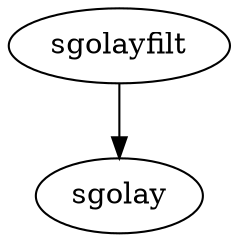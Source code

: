 /* Created by mdot for Matlab */
digraph m2html {
  sgolayfilt -> sgolay;

  sgolay [URL="sgolay.html"];
  sgolayfilt [URL="sgolayfilt.html"];
}